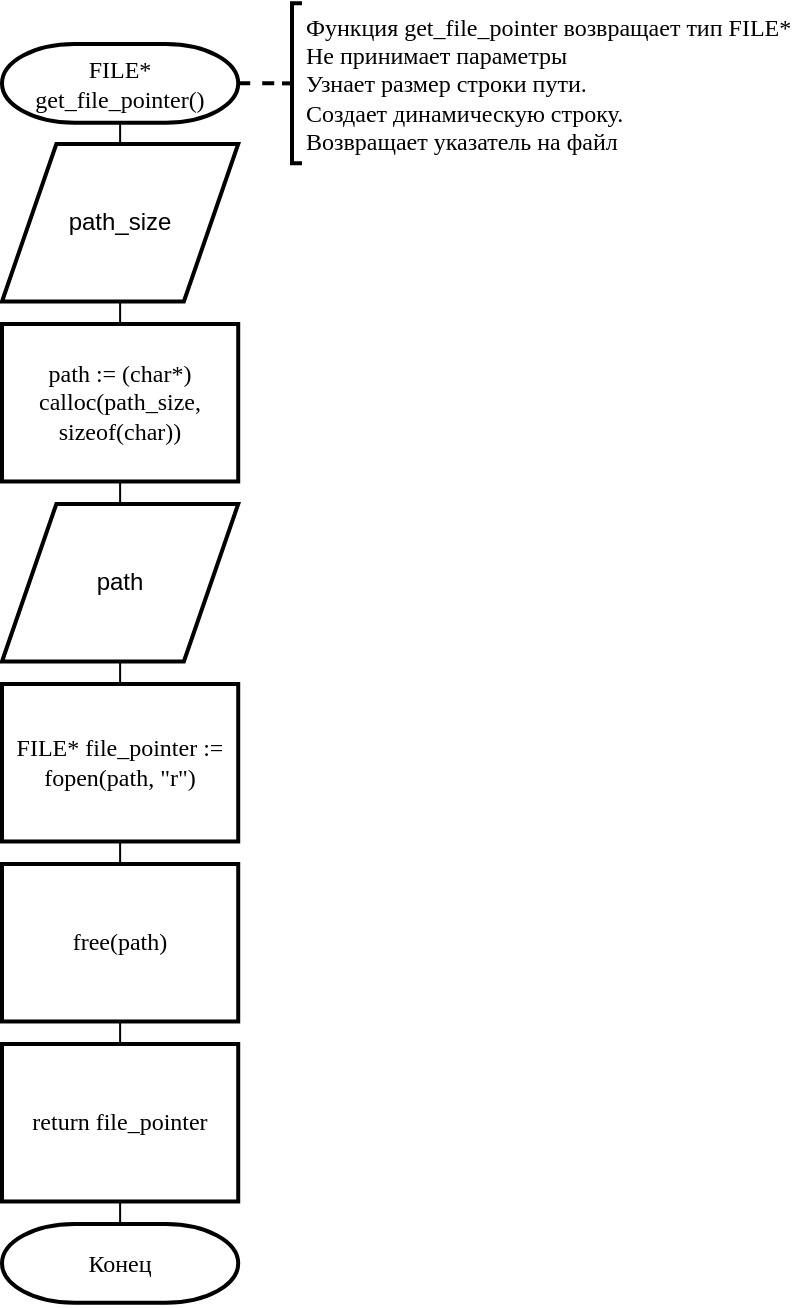 <mxfile version="13.0.3" type="device"><diagram id="13_9DYwpI6QIoX0iiksp" name="Страница 1"><mxGraphModel dx="868" dy="510" grid="1" gridSize="10" guides="1" tooltips="1" connect="1" arrows="1" fold="1" page="1" pageScale="1" pageWidth="827" pageHeight="1169" math="0" shadow="0"><root><mxCell id="0"/><mxCell id="1" parent="0"/><mxCell id="Yf-agaU7nhjBm15478hP-10" style="edgeStyle=orthogonalEdgeStyle;rounded=0;orthogonalLoop=1;jettySize=auto;html=1;exitX=0.5;exitY=1;exitDx=0;exitDy=0;exitPerimeter=0;entryX=0.5;entryY=0;entryDx=0;entryDy=0;fontFamily=Times New Roman;endArrow=none;endFill=0;" edge="1" parent="1" source="Yf-agaU7nhjBm15478hP-1" target="Yf-agaU7nhjBm15478hP-2"><mxGeometry relative="1" as="geometry"/></mxCell><mxCell id="Yf-agaU7nhjBm15478hP-17" style="edgeStyle=orthogonalEdgeStyle;rounded=0;orthogonalLoop=1;jettySize=auto;html=1;exitX=1;exitY=0.5;exitDx=0;exitDy=0;exitPerimeter=0;entryX=0;entryY=0.5;entryDx=0;entryDy=0;entryPerimeter=0;endArrow=none;endFill=0;fontFamily=Times New Roman;dashed=1;strokeWidth=2;" edge="1" parent="1" source="Yf-agaU7nhjBm15478hP-1" target="Yf-agaU7nhjBm15478hP-9"><mxGeometry relative="1" as="geometry"/></mxCell><mxCell id="Yf-agaU7nhjBm15478hP-1" value="FILE* get_file_pointer()" style="strokeWidth=2;html=1;shape=mxgraph.flowchart.terminator;whiteSpace=wrap;fontFamily=Times New Roman;" vertex="1" parent="1"><mxGeometry x="50" y="40" width="118.11" height="39.37" as="geometry"/></mxCell><mxCell id="Yf-agaU7nhjBm15478hP-11" style="edgeStyle=orthogonalEdgeStyle;rounded=0;orthogonalLoop=1;jettySize=auto;html=1;exitX=0.5;exitY=1;exitDx=0;exitDy=0;entryX=0.5;entryY=0;entryDx=0;entryDy=0;endArrow=none;endFill=0;fontFamily=Times New Roman;" edge="1" parent="1" source="Yf-agaU7nhjBm15478hP-2" target="Yf-agaU7nhjBm15478hP-4"><mxGeometry relative="1" as="geometry"/></mxCell><mxCell id="Yf-agaU7nhjBm15478hP-2" value="path_size" style="shape=parallelogram;html=1;strokeWidth=2;perimeter=parallelogramPerimeter;whiteSpace=wrap;rounded=0;arcSize=12;size=0.23;" vertex="1" parent="1"><mxGeometry x="50" y="90" width="118.11" height="78.74" as="geometry"/></mxCell><mxCell id="Yf-agaU7nhjBm15478hP-13" style="edgeStyle=orthogonalEdgeStyle;rounded=0;orthogonalLoop=1;jettySize=auto;html=1;exitX=0.5;exitY=1;exitDx=0;exitDy=0;entryX=0.5;entryY=0;entryDx=0;entryDy=0;endArrow=none;endFill=0;fontFamily=Times New Roman;" edge="1" parent="1" source="Yf-agaU7nhjBm15478hP-3" target="Yf-agaU7nhjBm15478hP-5"><mxGeometry relative="1" as="geometry"/></mxCell><mxCell id="Yf-agaU7nhjBm15478hP-3" value="path" style="shape=parallelogram;html=1;strokeWidth=2;perimeter=parallelogramPerimeter;whiteSpace=wrap;rounded=0;arcSize=12;size=0.23;" vertex="1" parent="1"><mxGeometry x="50" y="270" width="118.11" height="78.74" as="geometry"/></mxCell><mxCell id="Yf-agaU7nhjBm15478hP-12" style="edgeStyle=orthogonalEdgeStyle;rounded=0;orthogonalLoop=1;jettySize=auto;html=1;exitX=0.5;exitY=1;exitDx=0;exitDy=0;entryX=0.5;entryY=0;entryDx=0;entryDy=0;endArrow=none;endFill=0;fontFamily=Times New Roman;" edge="1" parent="1" source="Yf-agaU7nhjBm15478hP-4" target="Yf-agaU7nhjBm15478hP-3"><mxGeometry relative="1" as="geometry"/></mxCell><mxCell id="Yf-agaU7nhjBm15478hP-4" value="path := (char*) calloc(path_size, sizeof(char))" style="rounded=0;whiteSpace=wrap;html=1;absoluteArcSize=1;arcSize=14;strokeWidth=2;fontFamily=Times New Roman;" vertex="1" parent="1"><mxGeometry x="50" y="180" width="118.11" height="78.74" as="geometry"/></mxCell><mxCell id="Yf-agaU7nhjBm15478hP-14" style="edgeStyle=orthogonalEdgeStyle;rounded=0;orthogonalLoop=1;jettySize=auto;html=1;exitX=0.5;exitY=1;exitDx=0;exitDy=0;entryX=0.5;entryY=0;entryDx=0;entryDy=0;endArrow=none;endFill=0;fontFamily=Times New Roman;" edge="1" parent="1" source="Yf-agaU7nhjBm15478hP-5" target="Yf-agaU7nhjBm15478hP-6"><mxGeometry relative="1" as="geometry"/></mxCell><mxCell id="Yf-agaU7nhjBm15478hP-5" value="FILE* file_pointer := fopen(path, &quot;r&quot;)" style="rounded=0;whiteSpace=wrap;html=1;absoluteArcSize=1;arcSize=14;strokeWidth=2;fontFamily=Times New Roman;" vertex="1" parent="1"><mxGeometry x="50" y="360" width="118.11" height="78.74" as="geometry"/></mxCell><mxCell id="Yf-agaU7nhjBm15478hP-15" style="edgeStyle=orthogonalEdgeStyle;rounded=0;orthogonalLoop=1;jettySize=auto;html=1;exitX=0.5;exitY=1;exitDx=0;exitDy=0;entryX=0.5;entryY=0;entryDx=0;entryDy=0;endArrow=none;endFill=0;fontFamily=Times New Roman;" edge="1" parent="1" source="Yf-agaU7nhjBm15478hP-6" target="Yf-agaU7nhjBm15478hP-7"><mxGeometry relative="1" as="geometry"/></mxCell><mxCell id="Yf-agaU7nhjBm15478hP-6" value="free(path)" style="rounded=0;whiteSpace=wrap;html=1;absoluteArcSize=1;arcSize=14;strokeWidth=2;fontFamily=Times New Roman;" vertex="1" parent="1"><mxGeometry x="50" y="450" width="118.11" height="78.74" as="geometry"/></mxCell><mxCell id="Yf-agaU7nhjBm15478hP-16" style="edgeStyle=orthogonalEdgeStyle;rounded=0;orthogonalLoop=1;jettySize=auto;html=1;exitX=0.5;exitY=1;exitDx=0;exitDy=0;entryX=0.5;entryY=0;entryDx=0;entryDy=0;entryPerimeter=0;endArrow=none;endFill=0;fontFamily=Times New Roman;" edge="1" parent="1" source="Yf-agaU7nhjBm15478hP-7" target="Yf-agaU7nhjBm15478hP-8"><mxGeometry relative="1" as="geometry"/></mxCell><mxCell id="Yf-agaU7nhjBm15478hP-7" value="return file_pointer" style="rounded=0;whiteSpace=wrap;html=1;absoluteArcSize=1;arcSize=14;strokeWidth=2;fontFamily=Times New Roman;" vertex="1" parent="1"><mxGeometry x="50" y="540" width="118.11" height="78.74" as="geometry"/></mxCell><mxCell id="Yf-agaU7nhjBm15478hP-8" value="Конец" style="strokeWidth=2;html=1;shape=mxgraph.flowchart.terminator;whiteSpace=wrap;fontFamily=Times New Roman;" vertex="1" parent="1"><mxGeometry x="50" y="630" width="118.11" height="39.37" as="geometry"/></mxCell><mxCell id="Yf-agaU7nhjBm15478hP-9" value="Функция get_file_pointer возвращает тип FILE*&lt;br&gt;Не принимает параметры&lt;br&gt;Узнает размер строки пути.&lt;br&gt;Создает динамическую строку.&lt;br&gt;Возвращает указатель на файл" style="strokeWidth=2;html=1;shape=mxgraph.flowchart.annotation_2;align=left;labelPosition=right;pointerEvents=1;rounded=0;fontFamily=Times New Roman;" vertex="1" parent="1"><mxGeometry x="190" y="19.68" width="10" height="80" as="geometry"/></mxCell></root></mxGraphModel></diagram></mxfile>
